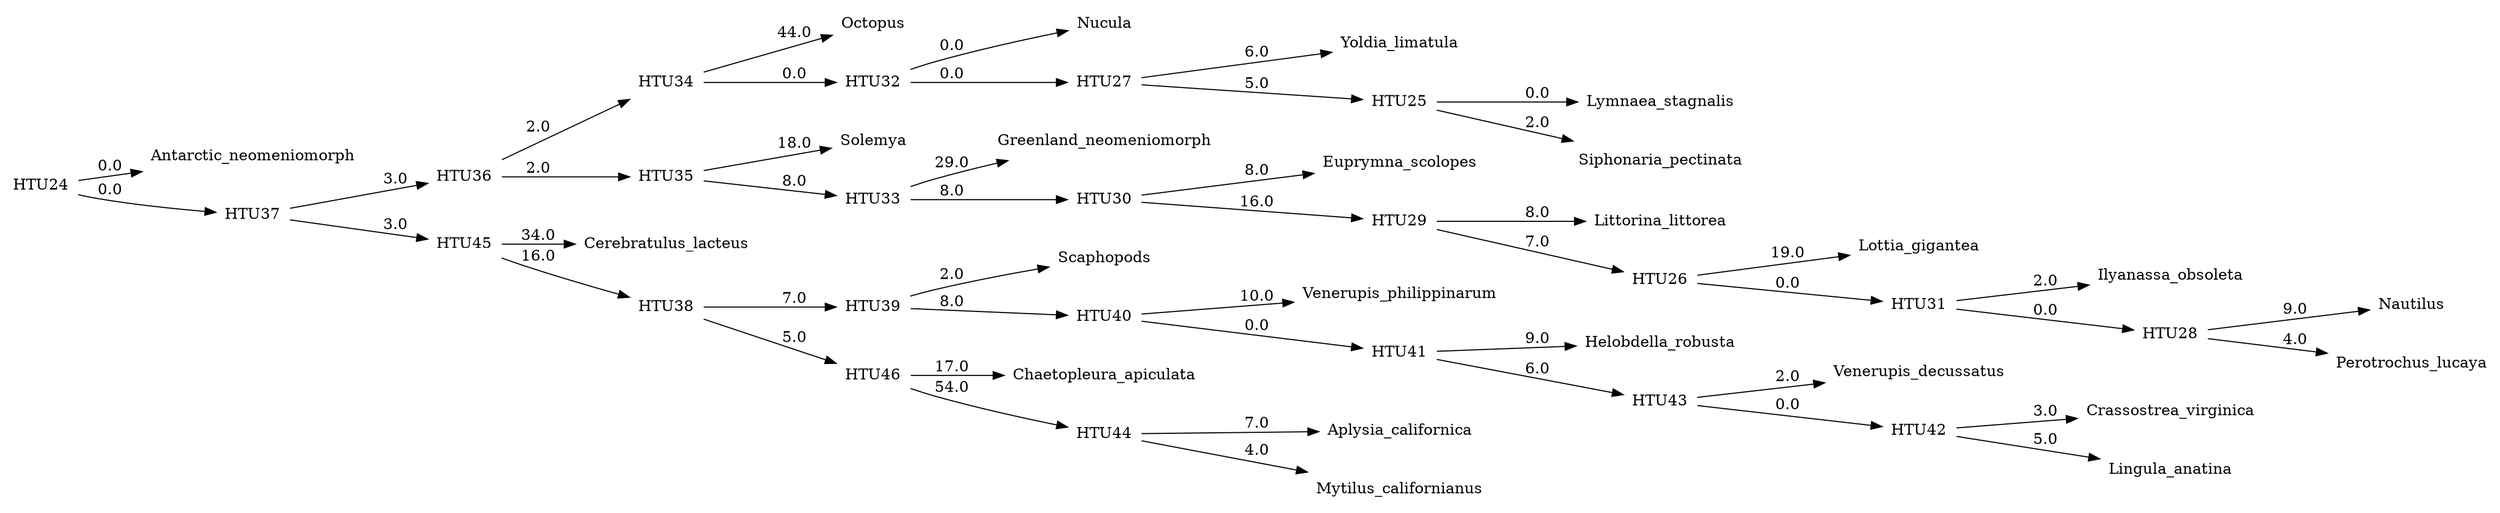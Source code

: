 digraph G {
	rankdir = LR;	edge [colorscheme=spectral11];	node [shape = none];

    0 [label=Antarctic_neomeniomorph];
    1 [label=Aplysia_californica];
    2 [label=Cerebratulus_lacteus];
    3 [label=Chaetopleura_apiculata];
    4 [label=Crassostrea_virginica];
    5 [label=Euprymna_scolopes];
    6 [label=Greenland_neomeniomorph];
    7 [label=Helobdella_robusta];
    8 [label=Ilyanassa_obsoleta];
    9 [label=Lingula_anatina];
    10 [label=Littorina_littorea];
    11 [label=Lottia_gigantea];
    12 [label=Lymnaea_stagnalis];
    13 [label=Mytilus_californianus];
    14 [label=Nautilus];
    15 [label=Nucula];
    16 [label=Octopus];
    17 [label=Perotrochus_lucaya];
    18 [label=Scaphopods];
    19 [label=Siphonaria_pectinata];
    20 [label=Solemya];
    21 [label=Venerupis_decussatus];
    22 [label=Venerupis_philippinarum];
    23 [label=Yoldia_limatula];
    24 [label=HTU24];
    25 [label=HTU25];
    26 [label=HTU26];
    27 [label=HTU27];
    28 [label=HTU28];
    29 [label=HTU29];
    30 [label=HTU30];
    31 [label=HTU31];
    32 [label=HTU32];
    33 [label=HTU33];
    34 [label=HTU34];
    35 [label=HTU35];
    36 [label=HTU36];
    37 [label=HTU37];
    38 [label=HTU38];
    39 [label=HTU39];
    40 [label=HTU40];
    41 [label=HTU41];
    42 [label=HTU42];
    43 [label=HTU43];
    44 [label=HTU44];
    45 [label=HTU45];
    46 [label=HTU46];
    24 -> 0 [label=0.0];
    24 -> 37 [label=0.0];
    25 -> 12 [label=0.0];
    25 -> 19 [label=2.0];
    26 -> 11 [label=19.0];
    26 -> 31 [label=0.0];
    27 -> 23 [label=6.0];
    27 -> 25 [label=5.0];
    28 -> 14 [label=9.0];
    28 -> 17 [label=4.0];
    29 -> 10 [label=8.0];
    29 -> 26 [label=7.0];
    30 -> 5 [label=8.0];
    30 -> 29 [label=16.0];
    31 -> 8 [label=2.0];
    31 -> 28 [label=0.0];
    32 -> 15 [label=0.0];
    32 -> 27 [label=0.0];
    33 -> 6 [label=29.0];
    33 -> 30 [label=8.0];
    34 -> 16 [label=44.0];
    34 -> 32 [label=0.0];
    35 -> 20 [label=18.0];
    35 -> 33 [label=8.0];
    36 -> 34 [label=2.0];
    36 -> 35 [label=2.0];
    37 -> 36 [label=3.0];
    37 -> 45 [label=3.0];
    38 -> 39 [label=7.0];
    38 -> 46 [label=5.0];
    39 -> 18 [label=2.0];
    39 -> 40 [label=8.0];
    40 -> 22 [label=10.0];
    40 -> 41 [label=0.0];
    41 -> 7 [label=9.0];
    41 -> 43 [label=6.0];
    42 -> 4 [label=3.0];
    42 -> 9 [label=5.0];
    43 -> 21 [label=2.0];
    43 -> 42 [label=0.0];
    44 -> 1 [label=7.0];
    44 -> 13 [label=4.0];
    45 -> 2 [label=34.0];
    45 -> 38 [label=16.0];
    46 -> 3 [label=17.0];
    46 -> 44 [label=54.0];
}
//1649.0
digraph G {
	rankdir = LR;	edge [colorscheme=spectral11];	node [shape = none];

    0 [label=Antarctic_neomeniomorph];
    1 [label=Aplysia_californica];
    2 [label=Cerebratulus_lacteus];
    3 [label=Chaetopleura_apiculata];
    4 [label=Crassostrea_virginica];
    5 [label=Euprymna_scolopes];
    6 [label=Greenland_neomeniomorph];
    7 [label=Helobdella_robusta];
    8 [label=Ilyanassa_obsoleta];
    9 [label=Lingula_anatina];
    10 [label=Littorina_littorea];
    11 [label=Lottia_gigantea];
    12 [label=Lymnaea_stagnalis];
    13 [label=Mytilus_californianus];
    14 [label=Nautilus];
    15 [label=Nucula];
    16 [label=Octopus];
    17 [label=Perotrochus_lucaya];
    18 [label=Scaphopods];
    19 [label=Siphonaria_pectinata];
    20 [label=Solemya];
    21 [label=Venerupis_decussatus];
    22 [label=Venerupis_philippinarum];
    23 [label=Yoldia_limatula];
    24 [label=HTU24];
    25 [label=HTU25];
    26 [label=HTU26];
    27 [label=HTU27];
    28 [label=HTU28];
    29 [label=HTU29];
    30 [label=HTU30];
    31 [label=HTU31];
    32 [label=HTU32];
    33 [label=HTU33];
    34 [label=HTU34];
    35 [label=HTU35];
    36 [label=HTU36];
    37 [label=HTU37];
    38 [label=HTU38];
    39 [label=HTU39];
    40 [label=HTU40];
    41 [label=HTU41];
    42 [label=HTU42];
    43 [label=HTU43];
    44 [label=HTU44];
    45 [label=HTU45];
    46 [label=HTU46];
    24 -> 0 [label=0.0];
    24 -> 37 [label=0.0];
    25 -> 12 [label=0.0];
    25 -> 19 [label=2.0];
    26 -> 11 [label=19.0];
    26 -> 31 [label=0.0];
    27 -> 23 [label=6.0];
    27 -> 25 [label=5.0];
    28 -> 14 [label=9.0];
    28 -> 17 [label=4.0];
    29 -> 10 [label=8.0];
    29 -> 26 [label=7.0];
    30 -> 5 [label=8.0];
    30 -> 29 [label=16.0];
    31 -> 8 [label=2.0];
    31 -> 28 [label=0.0];
    32 -> 15 [label=0.0];
    32 -> 27 [label=0.0];
    33 -> 6 [label=29.0];
    33 -> 30 [label=8.0];
    34 -> 16 [label=44.0];
    34 -> 32 [label=0.0];
    35 -> 20 [label=18.0];
    35 -> 33 [label=8.0];
    36 -> 34 [label=2.0];
    36 -> 35 [label=2.0];
    37 -> 36 [label=3.0];
    37 -> 45 [label=3.0];
    38 -> 39 [label=7.0];
    38 -> 46 [label=5.0];
    39 -> 18 [label=2.0];
    39 -> 40 [label=8.0];
    40 -> 22 [label=10.0];
    40 -> 41 [label=0.0];
    41 -> 7 [label=9.0];
    41 -> 43 [label=6.0];
    42 -> 4 [label=3.0];
    42 -> 9 [label=5.0];
    43 -> 21 [label=2.0];
    43 -> 42 [label=0.0];
    44 -> 1 [label=7.0];
    44 -> 13 [label=4.0];
    45 -> 2 [label=34.0];
    45 -> 38 [label=16.0];
    46 -> 3 [label=17.0];
    46 -> 44 [label=54.0];
}
//1649.0
digraph G {
	rankdir = LR;	edge [colorscheme=spectral11];	node [shape = none];

    0 [label=Antarctic_neomeniomorph];
    1 [label=Aplysia_californica];
    2 [label=Cerebratulus_lacteus];
    3 [label=Chaetopleura_apiculata];
    4 [label=Crassostrea_virginica];
    5 [label=Euprymna_scolopes];
    6 [label=Greenland_neomeniomorph];
    7 [label=Helobdella_robusta];
    8 [label=Ilyanassa_obsoleta];
    9 [label=Lingula_anatina];
    10 [label=Littorina_littorea];
    11 [label=Lottia_gigantea];
    12 [label=Lymnaea_stagnalis];
    13 [label=Mytilus_californianus];
    14 [label=Nautilus];
    15 [label=Nucula];
    16 [label=Octopus];
    17 [label=Perotrochus_lucaya];
    18 [label=Scaphopods];
    19 [label=Siphonaria_pectinata];
    20 [label=Solemya];
    21 [label=Venerupis_decussatus];
    22 [label=Venerupis_philippinarum];
    23 [label=Yoldia_limatula];
    24 [label=HTU24];
    25 [label=HTU25];
    26 [label=HTU26];
    27 [label=HTU27];
    28 [label=HTU28];
    29 [label=HTU29];
    30 [label=HTU30];
    31 [label=HTU31];
    32 [label=HTU32];
    33 [label=HTU33];
    34 [label=HTU34];
    35 [label=HTU35];
    36 [label=HTU36];
    37 [label=HTU37];
    38 [label=HTU38];
    39 [label=HTU39];
    40 [label=HTU40];
    41 [label=HTU41];
    42 [label=HTU42];
    43 [label=HTU43];
    44 [label=HTU44];
    45 [label=HTU45];
    46 [label=HTU46];
    24 -> 0 [label=0.0];
    24 -> 38 [label=0.0];
    25 -> 11 [label=19.0];
    25 -> 32 [label=0.0];
    26 -> 23 [label=4.0];
    26 -> 29 [label=2.0];
    27 -> 14 [label=9.0];
    27 -> 17 [label=4.0];
    28 -> 10 [label=8.0];
    28 -> 25 [label=7.0];
    29 -> 4 [label=9.0];
    29 -> 19 [label=8.0];
    30 -> 3 [label=0.0];
    30 -> 26 [label=1.0];
    31 -> 5 [label=8.0];
    31 -> 28 [label=16.0];
    32 -> 8 [label=2.0];
    32 -> 27 [label=0.0];
    33 -> 15 [label=11.0];
    33 -> 30 [label=0.0];
    34 -> 6 [label=29.0];
    34 -> 31 [label=10.0];
    35 -> 16 [label=27.0];
    35 -> 33 [label=5.0];
    36 -> 20 [label=22.0];
    36 -> 34 [label=7.0];
    37 -> 35 [label=5.0];
    37 -> 36 [label=4.0];
    38 -> 37 [label=3.0];
    38 -> 46 [label=2.0];
    39 -> 40 [label=91.0];
    39 -> 45 [label=5.0];
    40 -> 18 [label=0.0];
    40 -> 41 [label=8.0];
    41 -> 22 [label=8.0];
    41 -> 42 [label=0.0];
    42 -> 7 [label=8.0];
    42 -> 43 [label=0.0];
    43 -> 9 [label=4.0];
    43 -> 21 [label=1.0];
    44 -> 2 [label=0.0];
    44 -> 12 [label=0.0];
    45 -> 1 [label=5.0];
    45 -> 13 [label=7.0];
    46 -> 39 [label=16.0];
    46 -> 44 [label=0.0];
}
//1648.0
digraph G {
	rankdir = LR;	edge [colorscheme=spectral11];	node [shape = none];

    0 [label=Antarctic_neomeniomorph];
    1 [label=Aplysia_californica];
    2 [label=Cerebratulus_lacteus];
    3 [label=Chaetopleura_apiculata];
    4 [label=Crassostrea_virginica];
    5 [label=Euprymna_scolopes];
    6 [label=Greenland_neomeniomorph];
    7 [label=Helobdella_robusta];
    8 [label=Ilyanassa_obsoleta];
    9 [label=Lingula_anatina];
    10 [label=Littorina_littorea];
    11 [label=Lottia_gigantea];
    12 [label=Lymnaea_stagnalis];
    13 [label=Mytilus_californianus];
    14 [label=Nautilus];
    15 [label=Nucula];
    16 [label=Octopus];
    17 [label=Perotrochus_lucaya];
    18 [label=Scaphopods];
    19 [label=Siphonaria_pectinata];
    20 [label=Solemya];
    21 [label=Venerupis_decussatus];
    22 [label=Venerupis_philippinarum];
    23 [label=Yoldia_limatula];
    24 [label=HTU24];
    25 [label=HTU25];
    26 [label=HTU26];
    27 [label=HTU27];
    28 [label=HTU28];
    29 [label=HTU29];
    30 [label=HTU30];
    31 [label=HTU31];
    32 [label=HTU32];
    33 [label=HTU33];
    34 [label=HTU34];
    35 [label=HTU35];
    36 [label=HTU36];
    37 [label=HTU37];
    38 [label=HTU38];
    39 [label=HTU39];
    40 [label=HTU40];
    41 [label=HTU41];
    42 [label=HTU42];
    43 [label=HTU43];
    44 [label=HTU44];
    45 [label=HTU45];
    46 [label=HTU46];
    24 -> 0 [label=0.0];
    24 -> 36 [label=0.0];
    25 -> 19 [label=5.0];
    25 -> 23 [label=6.0];
    26 -> 17 [label=5.0];
    26 -> 31 [label=0.0];
    27 -> 10 [label=11.0];
    27 -> 29 [label=0.0];
    28 -> 5 [label=39.0];
    28 -> 27 [label=12.0];
    29 -> 8 [label=2.0];
    29 -> 26 [label=0.0];
    30 -> 15 [label=0.0];
    30 -> 25 [label=0.0];
    31 -> 7 [label=0.0];
    31 -> 14 [label=0.0];
    32 -> 6 [label=35.0];
    32 -> 28 [label=0.0];
    33 -> 16 [label=48.0];
    33 -> 30 [label=0.0];
    34 -> 20 [label=23.0];
    34 -> 32 [label=4.0];
    35 -> 33 [label=3.0];
    35 -> 34 [label=3.0];
    36 -> 35 [label=10.0];
    36 -> 44 [label=9.0];
    37 -> 45 [label=6.0];
    37 -> 46 [label=26.0];
    38 -> 18 [label=2.0];
    38 -> 39 [label=0.0];
    39 -> 22 [label=5.0];
    39 -> 41 [label=1.0];
    40 -> 4 [label=3.0];
    40 -> 9 [label=3.0];
    41 -> 21 [label=0.0];
    41 -> 40 [label=1.0];
    42 -> 2 [label=0.0];
    42 -> 12 [label=0.0];
    43 -> 1 [label=8.0];
    43 -> 13 [label=4.0];
    44 -> 37 [label=7.0];
    44 -> 42 [label=0.0];
    45 -> 11 [label=14.0];
    45 -> 38 [label=1.0];
    46 -> 3 [label=28.0];
    46 -> 43 [label=2.0];
}
//1645.0
digraph G {
	rankdir = LR;	edge [colorscheme=spectral11];	node [shape = none];

    0 [label=Antarctic_neomeniomorph];
    1 [label=Aplysia_californica];
    2 [label=Cerebratulus_lacteus];
    3 [label=Chaetopleura_apiculata];
    4 [label=Crassostrea_virginica];
    5 [label=Euprymna_scolopes];
    6 [label=Greenland_neomeniomorph];
    7 [label=Helobdella_robusta];
    8 [label=Ilyanassa_obsoleta];
    9 [label=Lingula_anatina];
    10 [label=Littorina_littorea];
    11 [label=Lottia_gigantea];
    12 [label=Lymnaea_stagnalis];
    13 [label=Mytilus_californianus];
    14 [label=Nautilus];
    15 [label=Nucula];
    16 [label=Octopus];
    17 [label=Perotrochus_lucaya];
    18 [label=Scaphopods];
    19 [label=Siphonaria_pectinata];
    20 [label=Solemya];
    21 [label=Venerupis_decussatus];
    22 [label=Venerupis_philippinarum];
    23 [label=Yoldia_limatula];
    24 [label=HTU24];
    25 [label=HTU25];
    26 [label=HTU26];
    27 [label=HTU27];
    28 [label=HTU28];
    29 [label=HTU29];
    30 [label=HTU30];
    31 [label=HTU31];
    32 [label=HTU32];
    33 [label=HTU33];
    34 [label=HTU34];
    35 [label=HTU35];
    36 [label=HTU36];
    37 [label=HTU37];
    38 [label=HTU38];
    39 [label=HTU39];
    40 [label=HTU40];
    41 [label=HTU41];
    42 [label=HTU42];
    43 [label=HTU43];
    44 [label=HTU44];
    45 [label=HTU45];
    46 [label=HTU46];
    24 -> 0 [label=0.0];
    24 -> 36 [label=0.0];
    25 -> 23 [label=5.0];
    25 -> 28 [label=0.0];
    26 -> 14 [label=9.0];
    26 -> 17 [label=5.0];
    27 -> 10 [label=11.0];
    27 -> 30 [label=0.0];
    28 -> 4 [label=27.0];
    28 -> 19 [label=8.0];
    29 -> 5 [label=39.0];
    29 -> 27 [label=12.0];
    30 -> 8 [label=2.0];
    30 -> 26 [label=0.0];
    31 -> 15 [label=0.0];
    31 -> 25 [label=0.0];
    32 -> 6 [label=35.0];
    32 -> 29 [label=0.0];
    33 -> 16 [label=48.0];
    33 -> 31 [label=0.0];
    34 -> 20 [label=23.0];
    34 -> 32 [label=4.0];
    35 -> 33 [label=2.0];
    35 -> 34 [label=3.0];
    36 -> 35 [label=10.0];
    36 -> 44 [label=9.0];
    37 -> 45 [label=6.0];
    37 -> 46 [label=26.0];
    38 -> 18 [label=2.0];
    38 -> 39 [label=6.0];
    39 -> 22 [label=7.0];
    39 -> 40 [label=0.0];
    40 -> 7 [label=9.0];
    40 -> 41 [label=0.0];
    41 -> 9 [label=4.0];
    41 -> 21 [label=1.0];
    42 -> 2 [label=0.0];
    42 -> 12 [label=0.0];
    43 -> 1 [label=8.0];
    43 -> 13 [label=4.0];
    44 -> 37 [label=7.0];
    44 -> 42 [label=0.0];
    45 -> 11 [label=14.0];
    45 -> 38 [label=1.0];
    46 -> 3 [label=28.0];
    46 -> 43 [label=2.0];
}
//1633.0
digraph G {
	rankdir = LR;	edge [colorscheme=spectral11];	node [shape = none];

    0 [label=Antarctic_neomeniomorph];
    1 [label=Aplysia_californica];
    2 [label=Cerebratulus_lacteus];
    3 [label=Chaetopleura_apiculata];
    4 [label=Crassostrea_virginica];
    5 [label=Euprymna_scolopes];
    6 [label=Greenland_neomeniomorph];
    7 [label=Helobdella_robusta];
    8 [label=Ilyanassa_obsoleta];
    9 [label=Lingula_anatina];
    10 [label=Littorina_littorea];
    11 [label=Lottia_gigantea];
    12 [label=Lymnaea_stagnalis];
    13 [label=Mytilus_californianus];
    14 [label=Nautilus];
    15 [label=Nucula];
    16 [label=Octopus];
    17 [label=Perotrochus_lucaya];
    18 [label=Scaphopods];
    19 [label=Siphonaria_pectinata];
    20 [label=Solemya];
    21 [label=Venerupis_decussatus];
    22 [label=Venerupis_philippinarum];
    23 [label=Yoldia_limatula];
    24 [label=HTU24];
    25 [label=HTU25];
    26 [label=HTU26];
    27 [label=HTU27];
    28 [label=HTU28];
    29 [label=HTU29];
    30 [label=HTU30];
    31 [label=HTU31];
    32 [label=HTU32];
    33 [label=HTU33];
    34 [label=HTU34];
    35 [label=HTU35];
    36 [label=HTU36];
    37 [label=HTU37];
    38 [label=HTU38];
    39 [label=HTU39];
    40 [label=HTU40];
    41 [label=HTU41];
    42 [label=HTU42];
    43 [label=HTU43];
    44 [label=HTU44];
    45 [label=HTU45];
    46 [label=HTU46];
    24 -> 0 [label=0.0];
    24 -> 38 [label=0.0];
    25 -> 12 [label=0.0];
    25 -> 30 [label=0.0];
    26 -> 11 [label=19.0];
    26 -> 32 [label=0.0];
    27 -> 23 [label=6.0];
    27 -> 25 [label=2.0];
    28 -> 14 [label=9.0];
    28 -> 17 [label=4.0];
    29 -> 10 [label=8.0];
    29 -> 26 [label=7.0];
    30 -> 4 [label=10.0];
    30 -> 19 [label=3.0];
    31 -> 5 [label=8.0];
    31 -> 29 [label=16.0];
    32 -> 8 [label=2.0];
    32 -> 28 [label=0.0];
    33 -> 15 [label=0.0];
    33 -> 27 [label=0.0];
    34 -> 6 [label=29.0];
    34 -> 31 [label=8.0];
    35 -> 16 [label=44.0];
    35 -> 33 [label=0.0];
    36 -> 20 [label=18.0];
    36 -> 34 [label=8.0];
    37 -> 35 [label=2.0];
    37 -> 36 [label=2.0];
    38 -> 37 [label=3.0];
    38 -> 45 [label=3.0];
    39 -> 40 [label=8.0];
    39 -> 46 [label=5.0];
    40 -> 18 [label=1.0];
    40 -> 41 [label=8.0];
    41 -> 22 [label=8.0];
    41 -> 42 [label=0.0];
    42 -> 7 [label=9.0];
    42 -> 43 [label=0.0];
    43 -> 9 [label=4.0];
    43 -> 21 [label=1.0];
    44 -> 1 [label=7.0];
    44 -> 13 [label=4.0];
    45 -> 2 [label=34.0];
    45 -> 39 [label=16.0];
    46 -> 3 [label=17.0];
    46 -> 44 [label=54.0];
}
//1632.0
digraph G {
	rankdir = LR;	edge [colorscheme=spectral11];	node [shape = none];

    0 [label=Antarctic_neomeniomorph];
    1 [label=Aplysia_californica];
    2 [label=Cerebratulus_lacteus];
    3 [label=Chaetopleura_apiculata];
    4 [label=Crassostrea_virginica];
    5 [label=Euprymna_scolopes];
    6 [label=Greenland_neomeniomorph];
    7 [label=Helobdella_robusta];
    8 [label=Ilyanassa_obsoleta];
    9 [label=Lingula_anatina];
    10 [label=Littorina_littorea];
    11 [label=Lottia_gigantea];
    12 [label=Lymnaea_stagnalis];
    13 [label=Mytilus_californianus];
    14 [label=Nautilus];
    15 [label=Nucula];
    16 [label=Octopus];
    17 [label=Perotrochus_lucaya];
    18 [label=Scaphopods];
    19 [label=Siphonaria_pectinata];
    20 [label=Solemya];
    21 [label=Venerupis_decussatus];
    22 [label=Venerupis_philippinarum];
    23 [label=Yoldia_limatula];
    24 [label=HTU24];
    25 [label=HTU25];
    26 [label=HTU26];
    27 [label=HTU27];
    28 [label=HTU28];
    29 [label=HTU29];
    30 [label=HTU30];
    31 [label=HTU31];
    32 [label=HTU32];
    33 [label=HTU33];
    34 [label=HTU34];
    35 [label=HTU35];
    36 [label=HTU36];
    37 [label=HTU37];
    38 [label=HTU38];
    39 [label=HTU39];
    40 [label=HTU40];
    41 [label=HTU41];
    42 [label=HTU42];
    43 [label=HTU43];
    44 [label=HTU44];
    45 [label=HTU45];
    46 [label=HTU46];
    24 -> 0 [label=0.0];
    24 -> 37 [label=0.0];
    25 -> 23 [label=5.0];
    25 -> 28 [label=0.0];
    26 -> 17 [label=5.0];
    26 -> 32 [label=0.0];
    27 -> 10 [label=11.0];
    27 -> 30 [label=0.0];
    28 -> 4 [label=27.0];
    28 -> 19 [label=8.0];
    29 -> 5 [label=39.0];
    29 -> 27 [label=12.0];
    30 -> 8 [label=2.0];
    30 -> 26 [label=0.0];
    31 -> 15 [label=0.0];
    31 -> 25 [label=0.0];
    32 -> 7 [label=0.0];
    32 -> 14 [label=0.0];
    33 -> 6 [label=35.0];
    33 -> 29 [label=0.0];
    34 -> 16 [label=48.0];
    34 -> 31 [label=0.0];
    35 -> 20 [label=23.0];
    35 -> 33 [label=4.0];
    36 -> 34 [label=2.0];
    36 -> 35 [label=3.0];
    37 -> 36 [label=10.0];
    37 -> 44 [label=9.0];
    38 -> 45 [label=6.0];
    38 -> 46 [label=26.0];
    39 -> 18 [label=2.0];
    39 -> 40 [label=1.0];
    40 -> 22 [label=5.0];
    40 -> 41 [label=0.0];
    41 -> 9 [label=6.0];
    41 -> 21 [label=0.0];
    42 -> 2 [label=0.0];
    42 -> 12 [label=0.0];
    43 -> 1 [label=8.0];
    43 -> 13 [label=4.0];
    44 -> 38 [label=7.0];
    44 -> 42 [label=0.0];
    45 -> 11 [label=14.0];
    45 -> 39 [label=1.0];
    46 -> 3 [label=28.0];
    46 -> 43 [label=2.0];
}
//1618.0
digraph G {
	rankdir = LR;	edge [colorscheme=spectral11];	node [shape = none];

    0 [label=Antarctic_neomeniomorph];
    1 [label=Aplysia_californica];
    2 [label=Cerebratulus_lacteus];
    3 [label=Chaetopleura_apiculata];
    4 [label=Crassostrea_virginica];
    5 [label=Euprymna_scolopes];
    6 [label=Greenland_neomeniomorph];
    7 [label=Helobdella_robusta];
    8 [label=Ilyanassa_obsoleta];
    9 [label=Lingula_anatina];
    10 [label=Littorina_littorea];
    11 [label=Lottia_gigantea];
    12 [label=Lymnaea_stagnalis];
    13 [label=Mytilus_californianus];
    14 [label=Nautilus];
    15 [label=Nucula];
    16 [label=Octopus];
    17 [label=Perotrochus_lucaya];
    18 [label=Scaphopods];
    19 [label=Siphonaria_pectinata];
    20 [label=Solemya];
    21 [label=Venerupis_decussatus];
    22 [label=Venerupis_philippinarum];
    23 [label=Yoldia_limatula];
    24 [label=HTU24];
    25 [label=HTU25];
    26 [label=HTU26];
    27 [label=HTU27];
    28 [label=HTU28];
    29 [label=HTU29];
    30 [label=HTU30];
    31 [label=HTU31];
    32 [label=HTU32];
    33 [label=HTU33];
    34 [label=HTU34];
    35 [label=HTU35];
    36 [label=HTU36];
    37 [label=HTU37];
    38 [label=HTU38];
    39 [label=HTU39];
    40 [label=HTU40];
    41 [label=HTU41];
    42 [label=HTU42];
    43 [label=HTU43];
    44 [label=HTU44];
    45 [label=HTU45];
    46 [label=HTU46];
    24 -> 0 [label=0.0];
    24 -> 37 [label=0.0];
    25 -> 12 [label=0.0];
    25 -> 19 [label=3.0];
    26 -> 11 [label=20.0];
    26 -> 31 [label=1.0];
    27 -> 23 [label=6.0];
    27 -> 25 [label=5.0];
    28 -> 14 [label=9.0];
    28 -> 17 [label=5.0];
    29 -> 3 [label=0.0];
    29 -> 27 [label=0.0];
    30 -> 5 [label=23.0];
    30 -> 26 [label=4.0];
    31 -> 8 [label=2.0];
    31 -> 28 [label=0.0];
    32 -> 15 [label=10.0];
    32 -> 29 [label=0.0];
    33 -> 6 [label=31.0];
    33 -> 30 [label=13.0];
    34 -> 16 [label=29.0];
    34 -> 32 [label=4.0];
    35 -> 20 [label=26.0];
    35 -> 33 [label=5.0];
    36 -> 34 [label=7.0];
    36 -> 35 [label=1.0];
    37 -> 36 [label=2.0];
    37 -> 46 [label=2.0];
    38 -> 39 [label=86.0];
    38 -> 45 [label=8.0];
    39 -> 18 [label=2.0];
    39 -> 40 [label=8.0];
    40 -> 22 [label=10.0];
    40 -> 42 [label=0.0];
    41 -> 1 [label=9.0];
    41 -> 10 [label=4.0];
    42 -> 7 [label=9.0];
    42 -> 44 [label=6.0];
    43 -> 4 [label=3.0];
    43 -> 9 [label=5.0];
    44 -> 21 [label=2.0];
    44 -> 43 [label=0.0];
    45 -> 13 [label=12.0];
    45 -> 41 [label=1.0];
    46 -> 2 [label=32.0];
    46 -> 38 [label=8.0];
}
//1593.0
digraph G {
	rankdir = LR;	edge [colorscheme=spectral11];	node [shape = none];

    0 [label=Antarctic_neomeniomorph];
    1 [label=Aplysia_californica];
    2 [label=Cerebratulus_lacteus];
    3 [label=Chaetopleura_apiculata];
    4 [label=Crassostrea_virginica];
    5 [label=Euprymna_scolopes];
    6 [label=Greenland_neomeniomorph];
    7 [label=Helobdella_robusta];
    8 [label=Ilyanassa_obsoleta];
    9 [label=Lingula_anatina];
    10 [label=Littorina_littorea];
    11 [label=Lottia_gigantea];
    12 [label=Lymnaea_stagnalis];
    13 [label=Mytilus_californianus];
    14 [label=Nautilus];
    15 [label=Nucula];
    16 [label=Octopus];
    17 [label=Perotrochus_lucaya];
    18 [label=Scaphopods];
    19 [label=Siphonaria_pectinata];
    20 [label=Solemya];
    21 [label=Venerupis_decussatus];
    22 [label=Venerupis_philippinarum];
    23 [label=Yoldia_limatula];
    24 [label=HTU24];
    25 [label=HTU25];
    26 [label=HTU26];
    27 [label=HTU27];
    28 [label=HTU28];
    29 [label=HTU29];
    30 [label=HTU30];
    31 [label=HTU31];
    32 [label=HTU32];
    33 [label=HTU33];
    34 [label=HTU34];
    35 [label=HTU35];
    36 [label=HTU36];
    37 [label=HTU37];
    38 [label=HTU38];
    39 [label=HTU39];
    40 [label=HTU40];
    41 [label=HTU41];
    42 [label=HTU42];
    43 [label=HTU43];
    44 [label=HTU44];
    45 [label=HTU45];
    46 [label=HTU46];
    24 -> 0 [label=0.0];
    24 -> 34 [label=0.0];
    25 -> 19 [label=6.0];
    25 -> 23 [label=6.0];
    26 -> 14 [label=6.0];
    26 -> 17 [label=7.0];
    27 -> 5 [label=4.0];
    27 -> 28 [label=0.0];
    28 -> 8 [label=2.0];
    28 -> 26 [label=0.0];
    29 -> 15 [label=0.0];
    29 -> 25 [label=0.0];
    30 -> 6 [label=26.0];
    30 -> 27 [label=7.0];
    31 -> 16 [label=42.0];
    31 -> 29 [label=0.0];
    32 -> 20 [label=21.0];
    32 -> 30 [label=5.0];
    33 -> 31 [label=5.0];
    33 -> 32 [label=3.0];
    34 -> 33 [label=1.0];
    34 -> 44 [label=0.0];
    35 -> 45 [label=5.0];
    35 -> 46 [label=0.0];
    36 -> 18 [label=2.0];
    36 -> 37 [label=6.0];
    37 -> 22 [label=9.0];
    37 -> 39 [label=0.0];
    38 -> 1 [label=9.0];
    38 -> 10 [label=5.0];
    39 -> 7 [label=9.0];
    39 -> 41 [label=6.0];
    40 -> 4 [label=3.0];
    40 -> 9 [label=5.0];
    41 -> 21 [label=2.0];
    41 -> 40 [label=0.0];
    42 -> 2 [label=0.0];
    42 -> 12 [label=0.0];
    43 -> 13 [label=53.0];
    43 -> 38 [label=0.0];
    44 -> 35 [label=3.0];
    44 -> 42 [label=0.0];
    45 -> 11 [label=12.0];
    45 -> 36 [label=1.0];
    46 -> 3 [label=16.0];
    46 -> 43 [label=0.0];
}
//1579.0
digraph G {
	rankdir = LR;	edge [colorscheme=spectral11];	node [shape = none];

    0 [label=Antarctic_neomeniomorph];
    1 [label=Aplysia_californica];
    2 [label=Cerebratulus_lacteus];
    3 [label=Chaetopleura_apiculata];
    4 [label=Crassostrea_virginica];
    5 [label=Euprymna_scolopes];
    6 [label=Greenland_neomeniomorph];
    7 [label=Helobdella_robusta];
    8 [label=Ilyanassa_obsoleta];
    9 [label=Lingula_anatina];
    10 [label=Littorina_littorea];
    11 [label=Lottia_gigantea];
    12 [label=Lymnaea_stagnalis];
    13 [label=Mytilus_californianus];
    14 [label=Nautilus];
    15 [label=Nucula];
    16 [label=Octopus];
    17 [label=Perotrochus_lucaya];
    18 [label=Scaphopods];
    19 [label=Siphonaria_pectinata];
    20 [label=Solemya];
    21 [label=Venerupis_decussatus];
    22 [label=Venerupis_philippinarum];
    23 [label=Yoldia_limatula];
    24 [label=HTU24];
    25 [label=HTU25];
    26 [label=HTU26];
    27 [label=HTU27];
    28 [label=HTU28];
    29 [label=HTU29];
    30 [label=HTU30];
    31 [label=HTU31];
    32 [label=HTU32];
    33 [label=HTU33];
    34 [label=HTU34];
    35 [label=HTU35];
    36 [label=HTU36];
    37 [label=HTU37];
    38 [label=HTU38];
    39 [label=HTU39];
    40 [label=HTU40];
    41 [label=HTU41];
    42 [label=HTU42];
    43 [label=HTU43];
    44 [label=HTU44];
    45 [label=HTU45];
    46 [label=HTU46];
    24 -> 0 [label=0.0];
    24 -> 37 [label=0.0];
    25 -> 11 [label=20.0];
    25 -> 31 [label=1.0];
    26 -> 23 [label=4.0];
    26 -> 28 [label=2.0];
    27 -> 14 [label=9.0];
    27 -> 17 [label=5.0];
    28 -> 4 [label=6.0];
    28 -> 19 [label=9.0];
    29 -> 3 [label=0.0];
    29 -> 26 [label=0.0];
    30 -> 5 [label=23.0];
    30 -> 25 [label=4.0];
    31 -> 8 [label=2.0];
    31 -> 27 [label=0.0];
    32 -> 15 [label=10.0];
    32 -> 29 [label=0.0];
    33 -> 6 [label=31.0];
    33 -> 30 [label=13.0];
    34 -> 16 [label=29.0];
    34 -> 32 [label=4.0];
    35 -> 20 [label=26.0];
    35 -> 33 [label=5.0];
    36 -> 34 [label=7.0];
    36 -> 35 [label=1.0];
    37 -> 36 [label=2.0];
    37 -> 46 [label=2.0];
    38 -> 39 [label=81.0];
    38 -> 45 [label=7.0];
    39 -> 18 [label=1.0];
    39 -> 40 [label=6.0];
    40 -> 22 [label=8.0];
    40 -> 42 [label=0.0];
    41 -> 1 [label=10.0];
    41 -> 10 [label=2.0];
    42 -> 7 [label=8.0];
    42 -> 43 [label=0.0];
    43 -> 9 [label=4.0];
    43 -> 21 [label=1.0];
    44 -> 2 [label=0.0];
    44 -> 12 [label=0.0];
    45 -> 13 [label=15.0];
    45 -> 41 [label=1.0];
    46 -> 38 [label=8.0];
    46 -> 44 [label=0.0];
}
//1578.0
digraph G {
	rankdir = LR;	edge [colorscheme=spectral11];	node [shape = none];

    0 [label=Antarctic_neomeniomorph];
    1 [label=Aplysia_californica];
    2 [label=Cerebratulus_lacteus];
    3 [label=Chaetopleura_apiculata];
    4 [label=Crassostrea_virginica];
    5 [label=Euprymna_scolopes];
    6 [label=Greenland_neomeniomorph];
    7 [label=Helobdella_robusta];
    8 [label=Ilyanassa_obsoleta];
    9 [label=Lingula_anatina];
    10 [label=Littorina_littorea];
    11 [label=Lottia_gigantea];
    12 [label=Lymnaea_stagnalis];
    13 [label=Mytilus_californianus];
    14 [label=Nautilus];
    15 [label=Nucula];
    16 [label=Octopus];
    17 [label=Perotrochus_lucaya];
    18 [label=Scaphopods];
    19 [label=Siphonaria_pectinata];
    20 [label=Solemya];
    21 [label=Venerupis_decussatus];
    22 [label=Venerupis_philippinarum];
    23 [label=Yoldia_limatula];
    24 [label=HTU24];
    25 [label=HTU25];
    26 [label=HTU26];
    27 [label=HTU27];
    28 [label=HTU28];
    29 [label=HTU29];
    30 [label=HTU30];
    31 [label=HTU31];
    32 [label=HTU32];
    33 [label=HTU33];
    34 [label=HTU34];
    35 [label=HTU35];
    36 [label=HTU36];
    37 [label=HTU37];
    38 [label=HTU38];
    39 [label=HTU39];
    40 [label=HTU40];
    41 [label=HTU41];
    42 [label=HTU42];
    43 [label=HTU43];
    44 [label=HTU44];
    45 [label=HTU45];
    46 [label=HTU46];
    47 [label=HTU47];
    48 [label=HTU48];
    49 [label=HTU49];
    50 [label=HTU50];
    51 [label=HTU51];
    52 [label=HTU52];
    53 [label=HTU53];
    54 [label=HTU54];
    24 -> 0 [label=0.0];
    24 -> 38 [label=0.0];
    25 -> 29 [label=0.0];
    25 -> 54 [label=0.0];
    26 -> 23 [label=5.0];
    26 -> 25 [label=1.0];
    27 -> 17 [label=7.0];
    27 -> 33 [label=0.0];
    28 -> 31 [label=0.0];
    28 -> 53 [label=0.0];
    29 -> 19 [label=29.0];
    29 -> 51 [label=0.0];
    30 -> 5 [label=4.0];
    30 -> 28 [label=0.0];
    31 -> 8 [label=2.0];
    31 -> 27 [label=0.0];
    32 -> 15 [label=0.0];
    32 -> 26 [label=0.0];
    33 -> 14 [label=6.0];
    33 -> 52 [label=0.0];
    34 -> 6 [label=26.0];
    34 -> 30 [label=7.0];
    35 -> 16 [label=42.0];
    35 -> 32 [label=0.0];
    36 -> 20 [label=21.0];
    36 -> 34 [label=5.0];
    37 -> 35 [label=2.0];
    37 -> 36 [label=3.0];
    38 -> 37 [label=1.0];
    38 -> 48 [label=0.0];
    39 -> 49 [label=4.0];
    39 -> 50 [label=0.0];
    40 -> 18 [label=3.0];
    40 -> 41 [label=1.0];
    41 -> 22 [label=5.0];
    41 -> 43 [label=0.0];
    42 -> 1 [label=7.0];
    42 -> 53 [label=0.0];
    43 -> 45 [label=0.0];
    43 -> 52 [label=0.0];
    44 -> 9 [label=6.0];
    44 -> 51 [label=0.0];
    45 -> 21 [label=0.0];
    45 -> 44 [label=0.0];
    46 -> 2 [label=0.0];
    46 -> 54 [label=0.0];
    47 -> 13 [label=53.0];
    47 -> 42 [label=0.0];
    48 -> 39 [label=3.0];
    48 -> 46 [label=0.0];
    49 -> 11 [label=12.0];
    49 -> 40 [label=1.0];
    50 -> 3 [label=16.0];
    50 -> 47 [label=0.0];
    51 -> 4 [label=7.0];
    52 -> 7 [label=0.0];
    53 -> 10 [label=1.0];
    54 -> 12 [label=6.0];
}
//1539.5652173913043
